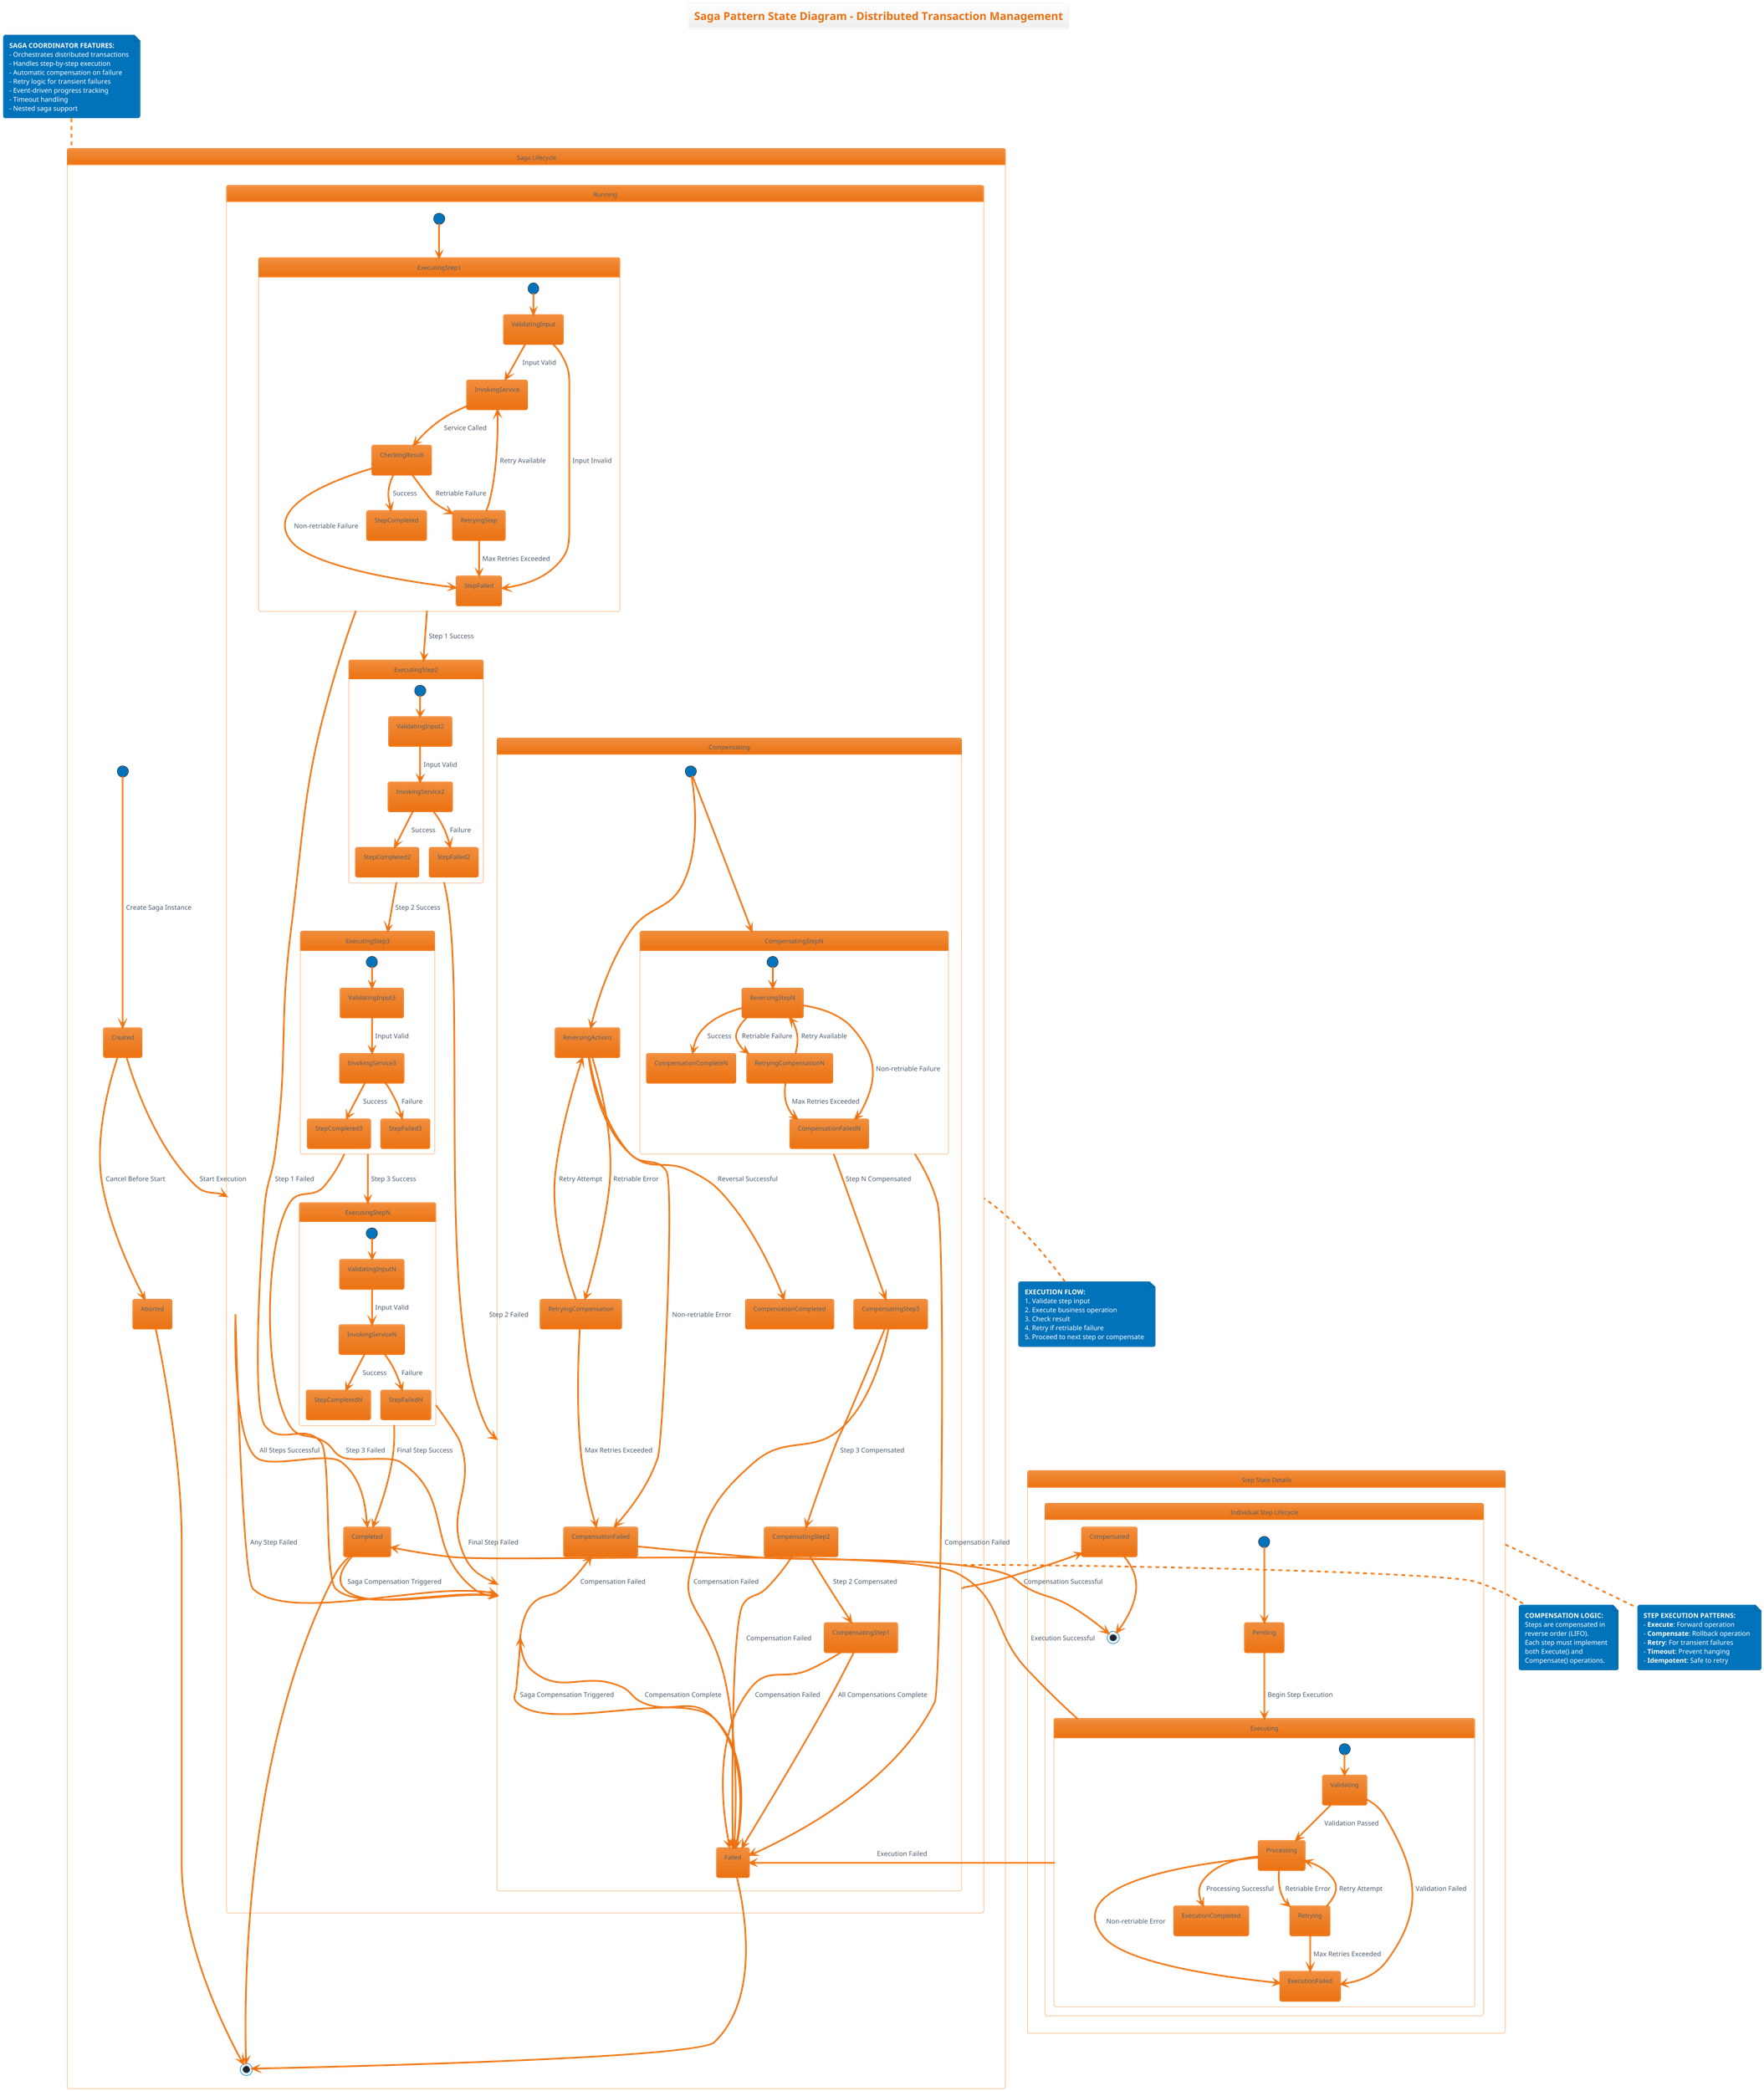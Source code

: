 @startuml Saga_Pattern_State
!theme aws-orange
title Saga Pattern State Diagram - Distributed Transaction Management

state "Saga Lifecycle" as saga {

  [*] --> Created : Create Saga Instance

  Created --> Running : Start Execution
  Created --> Aborted : Cancel Before Start

  state Running {
    [*] --> ExecutingStep1

    ExecutingStep1 --> ExecutingStep2 : Step 1 Success
    ExecutingStep1 --> Compensating : Step 1 Failed

    ExecutingStep2 --> ExecutingStep3 : Step 2 Success
    ExecutingStep2 --> Compensating : Step 2 Failed

    ExecutingStep3 --> ExecutingStepN : Step 3 Success
    ExecutingStep3 --> Compensating : Step 3 Failed

    ExecutingStepN --> Completed : Final Step Success
    ExecutingStepN --> Compensating : Final Step Failed

    state ExecutingStep1 {
      [*] --> ValidatingInput
      ValidatingInput --> InvokingService : Input Valid
      ValidatingInput --> StepFailed : Input Invalid
      InvokingService --> CheckingResult : Service Called
      CheckingResult --> StepCompleted : Success
      CheckingResult --> RetryingStep : Retriable Failure
      CheckingResult --> StepFailed : Non-retriable Failure
      RetryingStep --> InvokingService : Retry Available
      RetryingStep --> StepFailed : Max Retries Exceeded
    }

    state ExecutingStep2 {
      [*] --> ValidatingInput2
      ValidatingInput2 --> InvokingService2 : Input Valid
      InvokingService2 --> StepCompleted2 : Success
      InvokingService2 --> StepFailed2 : Failure
    }

    state ExecutingStep3 {
      [*] --> ValidatingInput3
      ValidatingInput3 --> InvokingService3 : Input Valid
      InvokingService3 --> StepCompleted3 : Success
      InvokingService3 --> StepFailed3 : Failure
    }

    state ExecutingStepN {
      [*] --> ValidatingInputN
      ValidatingInputN --> InvokingServiceN : Input Valid
      InvokingServiceN --> StepCompletedN : Success
      InvokingServiceN --> StepFailedN : Failure
    }
  }

  state Compensating {
    [*] --> CompensatingStepN

    CompensatingStepN --> CompensatingStep3 : Step N Compensated
    CompensatingStepN --> Failed : Compensation Failed

    CompensatingStep3 --> CompensatingStep2 : Step 3 Compensated
    CompensatingStep3 --> Failed : Compensation Failed

    CompensatingStep2 --> CompensatingStep1 : Step 2 Compensated
    CompensatingStep2 --> Failed : Compensation Failed

    CompensatingStep1 --> Failed : All Compensations Complete
    CompensatingStep1 --> Failed : Compensation Failed

    state CompensatingStepN {
      [*] --> ReversingStepN
      ReversingStepN --> CompensationCompleteN : Success
      ReversingStepN --> RetryingCompensationN : Retriable Failure
      ReversingStepN --> CompensationFailedN : Non-retriable Failure
      RetryingCompensationN --> ReversingStepN : Retry Available
      RetryingCompensationN --> CompensationFailedN : Max Retries Exceeded
    }
  }

  Running --> Completed : All Steps Successful
  Running --> Compensating : Any Step Failed

  Compensating --> Failed : Compensation Complete

  Completed --> [*]
  Failed --> [*]
  Aborted --> [*]
}

state "Step State Details" as step_states {
  state "Individual Step Lifecycle" as step {
    [*] --> Pending

    Pending --> Executing : Begin Step Execution

    state Executing {
      [*] --> Validating
      Validating --> Processing : Validation Passed
      Validating --> ExecutionFailed : Validation Failed
      Processing --> ExecutionCompleted : Processing Successful
      Processing --> Retrying : Retriable Error
      Processing --> ExecutionFailed : Non-retriable Error
      Retrying --> Processing : Retry Attempt
      Retrying --> ExecutionFailed : Max Retries Exceeded
    }

    Executing --> Completed : Execution Successful
    Executing --> Failed : Execution Failed

    Completed --> Compensating : Saga Compensation Triggered
    Failed --> Compensating : Saga Compensation Triggered

    state Compensating {
      [*] --> ReversingActions
      ReversingActions --> CompensationCompleted : Reversal Successful
      ReversingActions --> RetryingCompensation : Retriable Error
      ReversingActions --> CompensationFailed : Non-retriable Error
      RetryingCompensation --> ReversingActions : Retry Attempt
      RetryingCompensation --> CompensationFailed : Max Retries Exceeded
    }

    Compensating --> Compensated : Compensation Successful
    Compensating --> CompensationFailed : Compensation Failed

    Compensated --> [*]
    CompensationFailed --> [*]
  }
}

note top of saga
**SAGA COORDINATOR FEATURES:**
- Orchestrates distributed transactions
- Handles step-by-step execution
- Automatic compensation on failure
- Retry logic for transient failures
- Event-driven progress tracking
- Timeout handling
- Nested saga support
end note

note right of Compensating
**COMPENSATION LOGIC:**
Steps are compensated in
reverse order (LIFO).
Each step must implement
both Execute() and
Compensate() operations.
end note

note bottom of step_states
**STEP EXECUTION PATTERNS:**
- **Execute**: Forward operation
- **Compensate**: Rollback operation
- **Retry**: For transient failures
- **Timeout**: Prevent hanging
- **Idempotent**: Safe to retry
end note

note left of Running
**EXECUTION FLOW:**
1. Validate step input
2. Execute business operation
3. Check result
4. Retry if retriable failure
5. Proceed to next step or compensate
end note

@enduml
